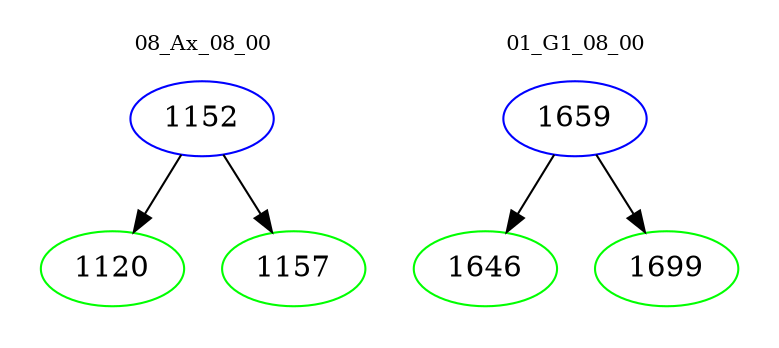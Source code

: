 digraph{
subgraph cluster_0 {
color = white
label = "08_Ax_08_00";
fontsize=10;
T0_1152 [label="1152", color="blue"]
T0_1152 -> T0_1120 [color="black"]
T0_1120 [label="1120", color="green"]
T0_1152 -> T0_1157 [color="black"]
T0_1157 [label="1157", color="green"]
}
subgraph cluster_1 {
color = white
label = "01_G1_08_00";
fontsize=10;
T1_1659 [label="1659", color="blue"]
T1_1659 -> T1_1646 [color="black"]
T1_1646 [label="1646", color="green"]
T1_1659 -> T1_1699 [color="black"]
T1_1699 [label="1699", color="green"]
}
}
